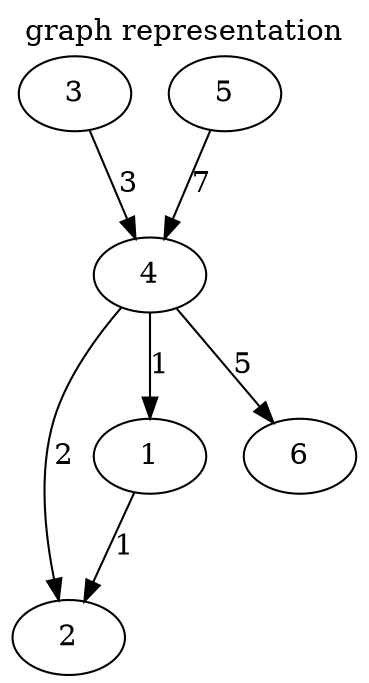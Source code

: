 digraph {label="graph representation"
labelloc = t;sep="0.8";4 -> 2[label="2"];3 -> 4[label="3"];4 -> 1[label="1"];4 -> 6[label="5"];5 -> 4[label="7"];1 -> 2[label="1"];}